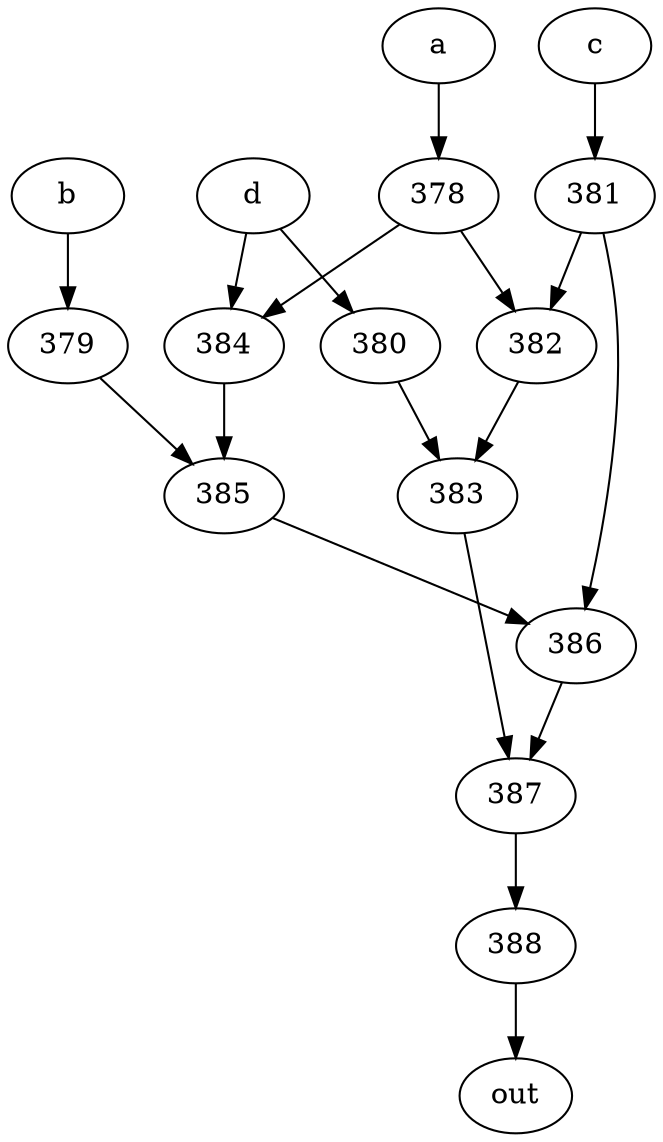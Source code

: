 strict digraph "" {
	388 -> out;
	a -> 378;
	378 -> 382;
	378 -> 384;
	382 -> 383;
	384 -> 385;
	b -> 379;
	379 -> 385;
	385 -> 386;
	c -> 381;
	381 -> 382;
	381 -> 386;
	386 -> 387;
	d -> 384;
	d -> 380;
	380 -> 383;
	383 -> 387;
	387 -> 388;
}
